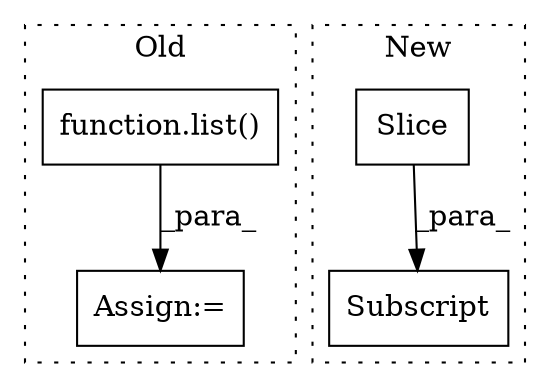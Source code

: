 digraph G {
subgraph cluster0 {
1 [label="function.list()" a="75" s="4309,4332" l="5,1" shape="box"];
4 [label="Assign:=" a="68" s="4306" l="3" shape="box"];
label = "Old";
style="dotted";
}
subgraph cluster1 {
2 [label="Slice" a="80" s="5557" l="12" shape="box"];
3 [label="Subscript" a="63" s="5548,0" l="22,0" shape="box"];
label = "New";
style="dotted";
}
1 -> 4 [label="_para_"];
2 -> 3 [label="_para_"];
}